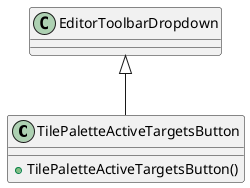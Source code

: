 @startuml
class TilePaletteActiveTargetsButton {
    + TilePaletteActiveTargetsButton()
}
EditorToolbarDropdown <|-- TilePaletteActiveTargetsButton
@enduml
